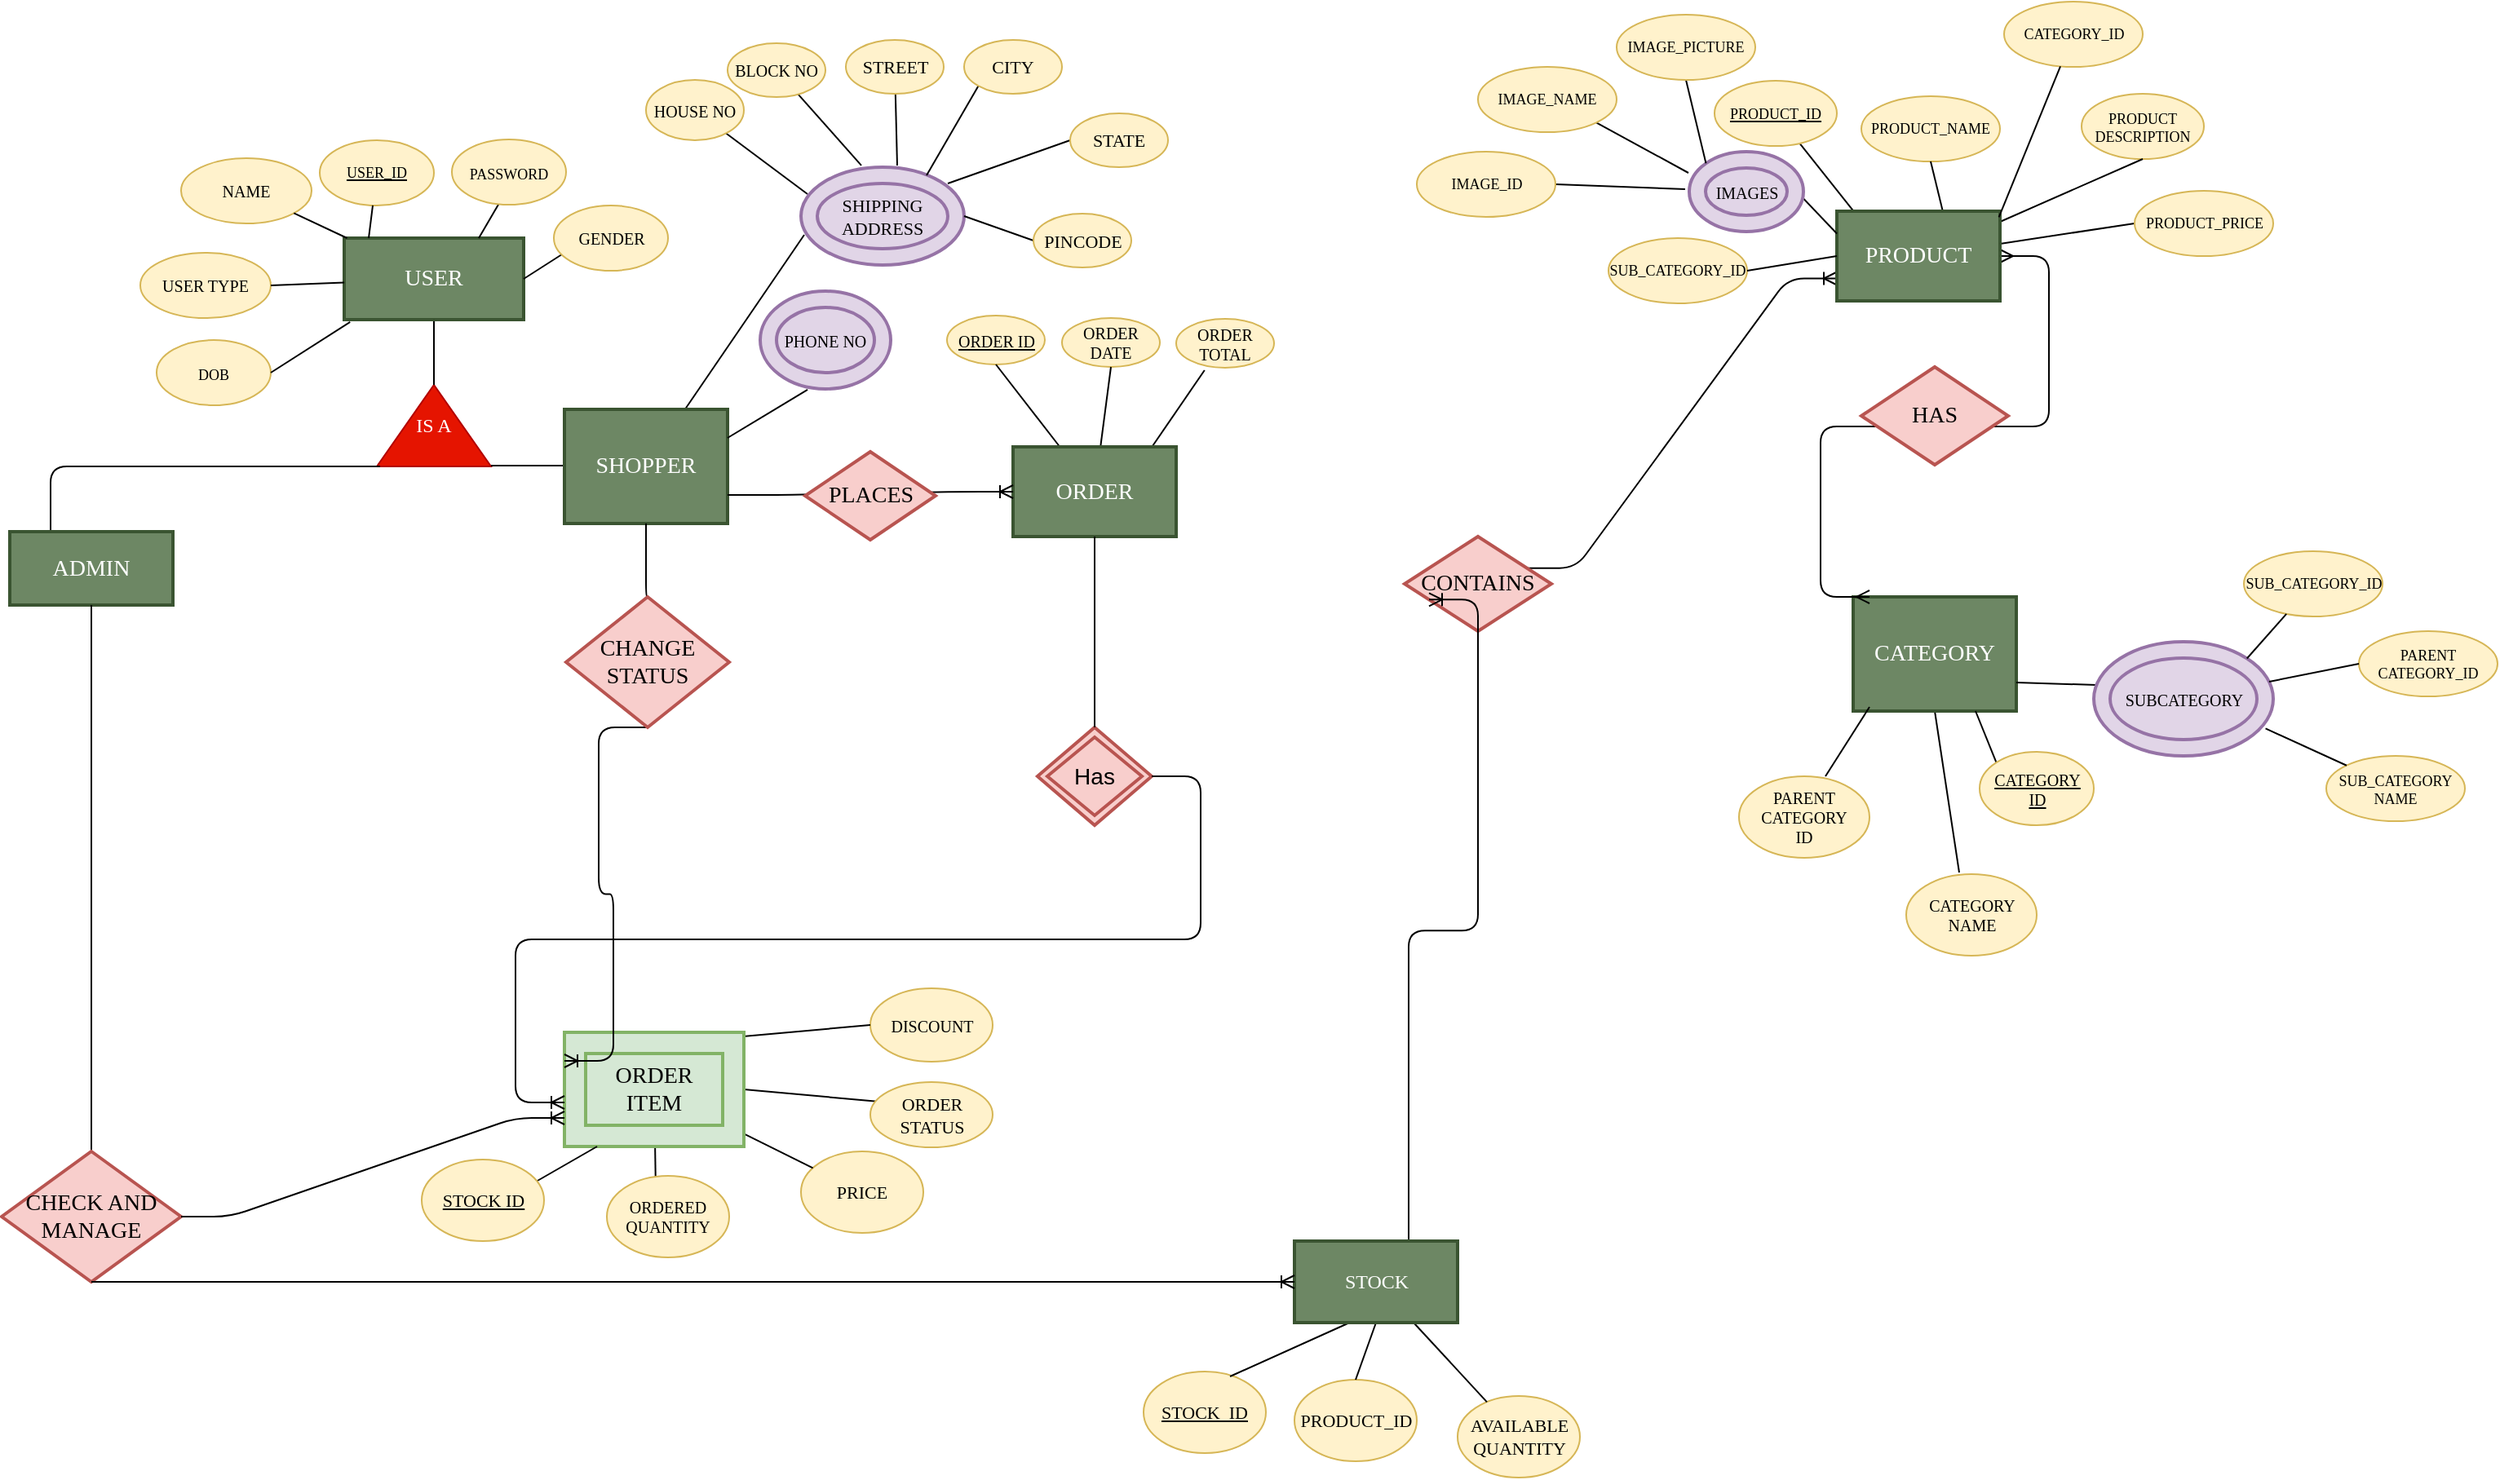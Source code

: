 <mxfile version="11.1.4" type="device"><diagram id="5FS2p9mMemSjXKlj38rd" name="Page-1"><mxGraphModel dx="1909" dy="1610" grid="1" gridSize="10" guides="1" tooltips="1" connect="1" arrows="1" fold="1" page="1" pageScale="1" pageWidth="850" pageHeight="1100" background="none" math="0" shadow="0"><root><mxCell id="0"/><mxCell id="1" parent="0"/><mxCell id="B84buUnX8Kc93xSPTVgv-32" value="" style="endArrow=none;html=1;entryX=0.5;entryY=1;entryDx=0;entryDy=0;" edge="1" parent="1" target="MUMK43jjmQQIiOx07tTH-18"><mxGeometry width="50" height="50" relative="1" as="geometry"><mxPoint x="1015" y="429" as="sourcePoint"/><mxPoint x="1015" y="322.5" as="targetPoint"/></mxGeometry></mxCell><mxCell id="gsHLQuhMeZwqLPP3JGIa-2" value="IS A" style="triangle;whiteSpace=wrap;html=1;direction=north;fontFamily=Times New Roman;fillColor=#e51400;strokeColor=#B20000;fontColor=#ffffff;" parent="1" vertex="1"><mxGeometry x="45" y="130" width="70" height="50" as="geometry"/></mxCell><mxCell id="gsHLQuhMeZwqLPP3JGIa-4" value="" style="endArrow=none;html=1;exitX=1;exitY=0.5;exitDx=0;exitDy=0;entryX=0.5;entryY=1;entryDx=0;entryDy=0;" parent="1" source="gsHLQuhMeZwqLPP3JGIa-2" edge="1"><mxGeometry width="50" height="50" relative="1" as="geometry"><mxPoint x="70" y="170" as="sourcePoint"/><mxPoint x="80" y="90" as="targetPoint"/></mxGeometry></mxCell><mxCell id="gsHLQuhMeZwqLPP3JGIa-5" value="" style="endArrow=none;html=1;" parent="1" edge="1"><mxGeometry width="50" height="50" relative="1" as="geometry"><mxPoint x="115" y="179.5" as="sourcePoint"/><mxPoint x="165" y="179.5" as="targetPoint"/></mxGeometry></mxCell><mxCell id="gsHLQuhMeZwqLPP3JGIa-6" value="" style="endArrow=none;html=1;entryX=0.25;entryY=0;entryDx=0;entryDy=0;" parent="1" edge="1" target="gsHLQuhMeZwqLPP3JGIa-12"><mxGeometry width="50" height="50" relative="1" as="geometry"><mxPoint x="47" y="180" as="sourcePoint"/><mxPoint x="-150" y="180" as="targetPoint"/><Array as="points"><mxPoint x="-155" y="180"/></Array></mxGeometry></mxCell><mxCell id="gsHLQuhMeZwqLPP3JGIa-11" value="USER" style="strokeWidth=2;whiteSpace=wrap;html=1;align=center;fontSize=14;fontFamily=Times New Roman;fillColor=#6d8764;strokeColor=#3A5431;fontColor=#ffffff;" parent="1" vertex="1"><mxGeometry x="25" y="40" width="110" height="50" as="geometry"/></mxCell><mxCell id="gsHLQuhMeZwqLPP3JGIa-12" value="ADMIN" style="strokeWidth=2;whiteSpace=wrap;html=1;align=center;fontSize=14;fontFamily=Times New Roman;fillColor=#6d8764;strokeColor=#3A5431;fontColor=#ffffff;" parent="1" vertex="1"><mxGeometry x="-180" y="220" width="100" height="45" as="geometry"/></mxCell><mxCell id="gsHLQuhMeZwqLPP3JGIa-14" value="USER_ID" style="ellipse;whiteSpace=wrap;html=1;fontSize=9;fontFamily=Times New Roman;fontStyle=4;fillColor=#fff2cc;strokeColor=#d6b656;" parent="1" vertex="1"><mxGeometry x="10" y="-20" width="70" height="40" as="geometry"/></mxCell><mxCell id="gsHLQuhMeZwqLPP3JGIa-17" value="" style="endArrow=none;html=1;exitX=0.75;exitY=0;exitDx=0;exitDy=0;" parent="1" source="gsHLQuhMeZwqLPP3JGIa-11" edge="1"><mxGeometry width="50" height="50" relative="1" as="geometry"><mxPoint x="95" y="45" as="sourcePoint"/><mxPoint x="125" y="10" as="targetPoint"/></mxGeometry></mxCell><mxCell id="gsHLQuhMeZwqLPP3JGIa-16" value="&lt;font style=&quot;font-size: 9px&quot; face=&quot;Times New Roman&quot;&gt;PASSWORD&lt;/font&gt;" style="ellipse;whiteSpace=wrap;html=1;fillColor=#fff2cc;strokeColor=#d6b656;" parent="1" vertex="1"><mxGeometry x="91" y="-20.5" width="70" height="40" as="geometry"/></mxCell><mxCell id="gsHLQuhMeZwqLPP3JGIa-18" value="" style="endArrow=none;html=1;" parent="1" target="gsHLQuhMeZwqLPP3JGIa-14" edge="1"><mxGeometry width="50" height="50" relative="1" as="geometry"><mxPoint x="40" y="40" as="sourcePoint"/><mxPoint x="90" y="-10" as="targetPoint"/></mxGeometry></mxCell><mxCell id="gsHLQuhMeZwqLPP3JGIa-21" value="PRODUCT_NAME" style="ellipse;whiteSpace=wrap;html=1;fontFamily=Times New Roman;fontSize=9;fillColor=#fff2cc;strokeColor=#d6b656;" parent="1" vertex="1"><mxGeometry x="955" y="-47" width="85" height="40" as="geometry"/></mxCell><mxCell id="gsHLQuhMeZwqLPP3JGIa-23" value="PRODUCT&lt;br&gt;DESCRIPTION" style="ellipse;whiteSpace=wrap;html=1;fontFamily=Times New Roman;fontSize=9;fillColor=#fff2cc;strokeColor=#d6b656;" parent="1" vertex="1"><mxGeometry x="1090" y="-48.5" width="75" height="40" as="geometry"/></mxCell><mxCell id="gsHLQuhMeZwqLPP3JGIa-24" value="" style="endArrow=none;html=1;fontFamily=Times New Roman;fontSize=9;entryX=0;entryY=0.5;entryDx=0;entryDy=0;" parent="1" source="gsHLQuhMeZwqLPP3JGIa-19" edge="1" target="gsHLQuhMeZwqLPP3JGIa-22"><mxGeometry width="50" height="50" relative="1" as="geometry"><mxPoint x="730" y="57.5" as="sourcePoint"/><mxPoint x="780" y="7.5" as="targetPoint"/></mxGeometry></mxCell><mxCell id="gsHLQuhMeZwqLPP3JGIa-25" value="" style="endArrow=none;html=1;fontFamily=Times New Roman;fontSize=9;entryX=0.5;entryY=1;entryDx=0;entryDy=0;exitX=1;exitY=0.118;exitDx=0;exitDy=0;exitPerimeter=0;" parent="1" target="gsHLQuhMeZwqLPP3JGIa-23" edge="1" source="gsHLQuhMeZwqLPP3JGIa-19"><mxGeometry width="50" height="50" relative="1" as="geometry"><mxPoint x="708" y="30" as="sourcePoint"/><mxPoint x="720" y="7" as="targetPoint"/></mxGeometry></mxCell><mxCell id="gsHLQuhMeZwqLPP3JGIa-26" value="" style="endArrow=none;html=1;fontFamily=Times New Roman;fontSize=9;exitX=0.5;exitY=1;exitDx=0;exitDy=0;" parent="1" edge="1" source="gsHLQuhMeZwqLPP3JGIa-21"><mxGeometry width="50" height="50" relative="1" as="geometry"><mxPoint x="973.5" y="-10" as="sourcePoint"/><mxPoint x="1006.5" y="30" as="targetPoint"/></mxGeometry></mxCell><mxCell id="gsHLQuhMeZwqLPP3JGIa-27" value="" style="endArrow=none;html=1;fontFamily=Times New Roman;fontSize=9;entryX=0.11;entryY=0.017;entryDx=0;entryDy=0;entryPerimeter=0;" parent="1" target="gsHLQuhMeZwqLPP3JGIa-19" edge="1" source="gsHLQuhMeZwqLPP3JGIa-20"><mxGeometry width="50" height="50" relative="1" as="geometry"><mxPoint x="565" y="30" as="sourcePoint"/><mxPoint x="630" y="20" as="targetPoint"/></mxGeometry></mxCell><mxCell id="gsHLQuhMeZwqLPP3JGIa-22" value="PRODUCT_PRICE" style="ellipse;whiteSpace=wrap;html=1;fontFamily=Times New Roman;fontSize=9;fillColor=#fff2cc;strokeColor=#d6b656;" parent="1" vertex="1"><mxGeometry x="1122.5" y="11" width="85" height="40" as="geometry"/></mxCell><mxCell id="MUMK43jjmQQIiOx07tTH-2" value="" style="endArrow=none;html=1;fontFamily=Times New Roman;fontSize=11;exitX=0.04;exitY=0.275;exitDx=0;exitDy=0;exitPerimeter=0;" parent="1" edge="1" target="MUMK43jjmQQIiOx07tTH-13" source="MUMK43jjmQQIiOx07tTH-1"><mxGeometry width="50" height="50" relative="1" as="geometry"><mxPoint x="250" y="20" as="sourcePoint"/><mxPoint x="210" y="-30" as="targetPoint"/></mxGeometry></mxCell><mxCell id="MUMK43jjmQQIiOx07tTH-3" value="" style="endArrow=none;html=1;fontFamily=Times New Roman;fontSize=11;exitX=0.37;exitY=-0.017;exitDx=0;exitDy=0;exitPerimeter=0;" parent="1" source="MUMK43jjmQQIiOx07tTH-1" edge="1" target="MUMK43jjmQQIiOx07tTH-12"><mxGeometry width="50" height="50" relative="1" as="geometry"><mxPoint x="280" as="sourcePoint"/><mxPoint x="260" y="-60" as="targetPoint"/></mxGeometry></mxCell><mxCell id="MUMK43jjmQQIiOx07tTH-1" value="SHIPPING ADDRESS" style="ellipse;shape=doubleEllipse;margin=10;strokeWidth=2;fontSize=11;whiteSpace=wrap;html=1;align=center;fontFamily=Times New Roman;fillColor=#e1d5e7;strokeColor=#9673a6;" parent="1" vertex="1"><mxGeometry x="305" y="-3.5" width="100" height="60" as="geometry"/></mxCell><mxCell id="MUMK43jjmQQIiOx07tTH-4" value="" style="endArrow=none;html=1;fontFamily=Times New Roman;fontSize=11;exitX=0.59;exitY=-0.017;exitDx=0;exitDy=0;exitPerimeter=0;" parent="1" source="MUMK43jjmQQIiOx07tTH-1" edge="1" target="MUMK43jjmQQIiOx07tTH-11"><mxGeometry width="50" height="50" relative="1" as="geometry"><mxPoint x="280" as="sourcePoint"/><mxPoint x="303" y="-54.5" as="targetPoint"/></mxGeometry></mxCell><mxCell id="MUMK43jjmQQIiOx07tTH-5" value="" style="endArrow=none;html=1;fontFamily=Times New Roman;fontSize=11;exitX=0.77;exitY=0.083;exitDx=0;exitDy=0;exitPerimeter=0;entryX=0;entryY=1;entryDx=0;entryDy=0;" parent="1" source="MUMK43jjmQQIiOx07tTH-1" edge="1" target="MUMK43jjmQQIiOx07tTH-10"><mxGeometry width="50" height="50" relative="1" as="geometry"><mxPoint x="300" y="10" as="sourcePoint"/><mxPoint x="340" y="-30" as="targetPoint"/></mxGeometry></mxCell><mxCell id="MUMK43jjmQQIiOx07tTH-6" value="" style="endArrow=none;html=1;fontFamily=Times New Roman;fontSize=11;exitX=0.9;exitY=0.167;exitDx=0;exitDy=0;exitPerimeter=0;entryX=0;entryY=0.5;entryDx=0;entryDy=0;" parent="1" source="MUMK43jjmQQIiOx07tTH-1" edge="1" target="MUMK43jjmQQIiOx07tTH-9"><mxGeometry width="50" height="50" relative="1" as="geometry"><mxPoint x="319" y="20" as="sourcePoint"/><mxPoint x="380" y="-10" as="targetPoint"/></mxGeometry></mxCell><mxCell id="MUMK43jjmQQIiOx07tTH-7" value="" style="endArrow=none;html=1;fontFamily=Times New Roman;fontSize=11;exitX=1;exitY=0.5;exitDx=0;exitDy=0;entryX=0;entryY=0.5;entryDx=0;entryDy=0;" parent="1" source="MUMK43jjmQQIiOx07tTH-1" edge="1" target="MUMK43jjmQQIiOx07tTH-8"><mxGeometry width="50" height="50" relative="1" as="geometry"><mxPoint x="370" y="64.98" as="sourcePoint"/><mxPoint x="370" y="40" as="targetPoint"/></mxGeometry></mxCell><mxCell id="MUMK43jjmQQIiOx07tTH-8" value="PINCODE" style="ellipse;whiteSpace=wrap;html=1;fontFamily=Times New Roman;fontSize=11;fillColor=#fff2cc;strokeColor=#d6b656;" parent="1" vertex="1"><mxGeometry x="447.5" y="25" width="60" height="33" as="geometry"/></mxCell><mxCell id="MUMK43jjmQQIiOx07tTH-9" value="STATE" style="ellipse;whiteSpace=wrap;html=1;fontFamily=Times New Roman;fontSize=11;fillColor=#fff2cc;strokeColor=#d6b656;" parent="1" vertex="1"><mxGeometry x="470" y="-36.5" width="60" height="33" as="geometry"/></mxCell><mxCell id="MUMK43jjmQQIiOx07tTH-10" value="CITY" style="ellipse;whiteSpace=wrap;html=1;fontFamily=Times New Roman;fontSize=11;fillColor=#fff2cc;strokeColor=#d6b656;" parent="1" vertex="1"><mxGeometry x="405" y="-81.5" width="60" height="33" as="geometry"/></mxCell><mxCell id="MUMK43jjmQQIiOx07tTH-11" value="STREET" style="ellipse;whiteSpace=wrap;html=1;fontFamily=Times New Roman;fontSize=11;fillColor=#fff2cc;strokeColor=#d6b656;" parent="1" vertex="1"><mxGeometry x="332.5" y="-81.5" width="60" height="33" as="geometry"/></mxCell><mxCell id="MUMK43jjmQQIiOx07tTH-12" value="BLOCK NO" style="ellipse;whiteSpace=wrap;html=1;fontFamily=Times New Roman;fontSize=10;fillColor=#fff2cc;strokeColor=#d6b656;" parent="1" vertex="1"><mxGeometry x="260" y="-79.5" width="60" height="33" as="geometry"/></mxCell><mxCell id="MUMK43jjmQQIiOx07tTH-13" value="HOUSE NO" style="ellipse;whiteSpace=wrap;html=1;fontFamily=Times New Roman;fontSize=10;fillColor=#fff2cc;strokeColor=#d6b656;" parent="1" vertex="1"><mxGeometry x="210" y="-57" width="60" height="37" as="geometry"/></mxCell><mxCell id="MUMK43jjmQQIiOx07tTH-14" value="" style="endArrow=none;html=1;fontFamily=Times New Roman;fontSize=10;entryX=0.02;entryY=0.692;entryDx=0;entryDy=0;entryPerimeter=0;" parent="1" source="gsHLQuhMeZwqLPP3JGIa-13" edge="1" target="MUMK43jjmQQIiOx07tTH-1"><mxGeometry width="50" height="50" relative="1" as="geometry"><mxPoint x="190" y="140" as="sourcePoint"/><mxPoint x="240" y="65" as="targetPoint"/></mxGeometry></mxCell><mxCell id="MUMK43jjmQQIiOx07tTH-15" value="NAME" style="ellipse;whiteSpace=wrap;html=1;fontFamily=Times New Roman;fontSize=10;fillColor=#fff2cc;strokeColor=#d6b656;" parent="1" vertex="1"><mxGeometry x="-75" y="-9" width="80" height="40" as="geometry"/></mxCell><mxCell id="MUMK43jjmQQIiOx07tTH-16" value="PHONE NO" style="ellipse;shape=doubleEllipse;margin=10;strokeWidth=2;fontSize=10;whiteSpace=wrap;html=1;align=center;fontFamily=Times New Roman;fillColor=#e1d5e7;strokeColor=#9673a6;" parent="1" vertex="1"><mxGeometry x="280" y="72.5" width="80" height="60" as="geometry"/></mxCell><mxCell id="MUMK43jjmQQIiOx07tTH-17" value="" style="endArrow=none;html=1;fontFamily=Times New Roman;fontSize=10;" parent="1" target="MUMK43jjmQQIiOx07tTH-15" edge="1" source="gsHLQuhMeZwqLPP3JGIa-11"><mxGeometry width="50" height="50" relative="1" as="geometry"><mxPoint x="20" y="60" as="sourcePoint"/><mxPoint x="170" y="110" as="targetPoint"/></mxGeometry></mxCell><mxCell id="gsHLQuhMeZwqLPP3JGIa-13" value="SHOPPER" style="strokeWidth=2;whiteSpace=wrap;html=1;align=center;fontSize=14;fontFamily=Times New Roman;fillColor=#6d8764;strokeColor=#3A5431;fontColor=#ffffff;" parent="1" vertex="1"><mxGeometry x="160" y="145" width="100" height="70" as="geometry"/></mxCell><mxCell id="MUMK43jjmQQIiOx07tTH-18" value="CATEGORY" style="strokeWidth=2;whiteSpace=wrap;html=1;align=center;fontSize=14;fontFamily=Times New Roman;fillColor=#6d8764;strokeColor=#3A5431;fontColor=#ffffff;" parent="1" vertex="1"><mxGeometry x="950" y="260" width="100" height="70" as="geometry"/></mxCell><mxCell id="MUMK43jjmQQIiOx07tTH-19" value="PARENT CATEGORY&lt;br&gt;ID" style="ellipse;whiteSpace=wrap;html=1;fontFamily=Times New Roman;fontSize=10;fillColor=#fff2cc;strokeColor=#d6b656;" parent="1" vertex="1"><mxGeometry x="880" y="370" width="80" height="50" as="geometry"/></mxCell><mxCell id="MUMK43jjmQQIiOx07tTH-23" value="" style="endArrow=none;html=1;fontFamily=Times New Roman;fontSize=10;entryX=0.75;entryY=1;entryDx=0;entryDy=0;exitX=0;exitY=0;exitDx=0;exitDy=0;" parent="1" source="MUMK43jjmQQIiOx07tTH-22" target="MUMK43jjmQQIiOx07tTH-18" edge="1"><mxGeometry width="50" height="50" relative="1" as="geometry"><mxPoint x="547.5" y="320" as="sourcePoint"/><mxPoint x="597.5" y="270" as="targetPoint"/></mxGeometry></mxCell><mxCell id="MUMK43jjmQQIiOx07tTH-24" value="" style="endArrow=none;html=1;fontFamily=Times New Roman;fontSize=10;" parent="1" edge="1"><mxGeometry width="50" height="50" relative="1" as="geometry"><mxPoint x="933" y="370" as="sourcePoint"/><mxPoint x="960" y="327.5" as="targetPoint"/></mxGeometry></mxCell><mxCell id="MUMK43jjmQQIiOx07tTH-25" value="" style="endArrow=none;html=1;fontFamily=Times New Roman;fontSize=10;entryX=1;entryY=0.75;entryDx=0;entryDy=0;exitX=0.014;exitY=0.379;exitDx=0;exitDy=0;exitPerimeter=0;" parent="1" target="MUMK43jjmQQIiOx07tTH-18" edge="1" source="MUMK43jjmQQIiOx07tTH-20"><mxGeometry width="50" height="50" relative="1" as="geometry"><mxPoint x="730" y="355" as="sourcePoint"/><mxPoint x="780" y="305" as="targetPoint"/></mxGeometry></mxCell><mxCell id="MUMK43jjmQQIiOx07tTH-20" value="SUBCATEGORY" style="ellipse;shape=doubleEllipse;margin=10;strokeWidth=2;fontSize=10;whiteSpace=wrap;html=1;align=center;fontFamily=Times New Roman;fillColor=#e1d5e7;strokeColor=#9673a6;" parent="1" vertex="1"><mxGeometry x="1097.5" y="287.5" width="110" height="70" as="geometry"/></mxCell><mxCell id="MUMK43jjmQQIiOx07tTH-33" value="DISCOUNT" style="ellipse;whiteSpace=wrap;html=1;fontFamily=Times New Roman;fontSize=10;fillColor=#fff2cc;strokeColor=#d6b656;" parent="1" vertex="1"><mxGeometry x="347.5" y="500" width="75" height="45" as="geometry"/></mxCell><mxCell id="MUMK43jjmQQIiOx07tTH-35" value="PRICE" style="ellipse;whiteSpace=wrap;html=1;fontFamily=Times New Roman;fontSize=11;fillColor=#fff2cc;strokeColor=#d6b656;" parent="1" vertex="1"><mxGeometry x="305" y="600" width="75" height="50" as="geometry"/></mxCell><mxCell id="MUMK43jjmQQIiOx07tTH-36" value="" style="endArrow=none;html=1;fontFamily=Times New Roman;fontSize=11;entryX=1;entryY=0.5;entryDx=0;entryDy=0;exitX=0.073;exitY=0.3;exitDx=0;exitDy=0;exitPerimeter=0;" parent="1" target="MUMK43jjmQQIiOx07tTH-29" edge="1" source="T2the-aA_oYm8zHLaOzt-7"><mxGeometry width="50" height="50" relative="1" as="geometry"><mxPoint x="130" y="575" as="sourcePoint"/><mxPoint x="155" y="524.5" as="targetPoint"/></mxGeometry></mxCell><mxCell id="MUMK43jjmQQIiOx07tTH-37" value="" style="endArrow=none;html=1;fontFamily=Times New Roman;fontSize=11;" parent="1" target="MUMK43jjmQQIiOx07tTH-29" edge="1" source="MUMK43jjmQQIiOx07tTH-35"><mxGeometry width="50" height="50" relative="1" as="geometry"><mxPoint x="197.5" y="599.5" as="sourcePoint"/><mxPoint x="222.5" y="549" as="targetPoint"/></mxGeometry></mxCell><mxCell id="MUMK43jjmQQIiOx07tTH-38" value="" style="endArrow=none;html=1;fontFamily=Times New Roman;fontSize=11;" parent="1" target="MUMK43jjmQQIiOx07tTH-29" edge="1"><mxGeometry width="50" height="50" relative="1" as="geometry"><mxPoint x="216" y="625" as="sourcePoint"/><mxPoint x="153" y="496" as="targetPoint"/></mxGeometry></mxCell><mxCell id="T2the-aA_oYm8zHLaOzt-1" value="ORDER ID" style="ellipse;whiteSpace=wrap;html=1;fontSize=10;fontFamily=Times New Roman;fontStyle=4;fillColor=#fff2cc;strokeColor=#d6b656;" parent="1" vertex="1"><mxGeometry x="394.5" y="87.5" width="60" height="30" as="geometry"/></mxCell><mxCell id="T2the-aA_oYm8zHLaOzt-2" value="ORDER DATE" style="ellipse;whiteSpace=wrap;html=1;fontFamily=Times New Roman;fontSize=10;fillColor=#fff2cc;strokeColor=#d6b656;" parent="1" vertex="1"><mxGeometry x="465" y="89" width="60" height="30" as="geometry"/></mxCell><mxCell id="T2the-aA_oYm8zHLaOzt-3" value="ORDER TOTAL" style="ellipse;whiteSpace=wrap;html=1;fontFamily=Times New Roman;fontSize=10;fillColor=#fff2cc;strokeColor=#d6b656;" parent="1" vertex="1"><mxGeometry x="535" y="89.5" width="60" height="30" as="geometry"/></mxCell><mxCell id="T2the-aA_oYm8zHLaOzt-4" value="" style="endArrow=none;html=1;exitX=0.5;exitY=1;exitDx=0;exitDy=0;" parent="1" source="T2the-aA_oYm8zHLaOzt-2" target="MUMK43jjmQQIiOx07tTH-28" edge="1"><mxGeometry width="50" height="50" relative="1" as="geometry"><mxPoint x="560" y="150" as="sourcePoint"/><mxPoint x="160" y="340" as="targetPoint"/></mxGeometry></mxCell><mxCell id="T2the-aA_oYm8zHLaOzt-5" value="" style="endArrow=none;html=1;exitX=0.5;exitY=1;exitDx=0;exitDy=0;" parent="1" source="T2the-aA_oYm8zHLaOzt-1" edge="1" target="MUMK43jjmQQIiOx07tTH-28"><mxGeometry width="50" height="50" relative="1" as="geometry"><mxPoint x="117.5" y="327.51" as="sourcePoint"/><mxPoint x="500" y="160" as="targetPoint"/><Array as="points"/></mxGeometry></mxCell><mxCell id="T2the-aA_oYm8zHLaOzt-6" value="" style="endArrow=none;html=1;exitX=0.29;exitY=1.05;exitDx=0;exitDy=0;entryX=0.843;entryY=0.023;entryDx=0;entryDy=0;exitPerimeter=0;entryPerimeter=0;" parent="1" source="T2the-aA_oYm8zHLaOzt-3" edge="1" target="MUMK43jjmQQIiOx07tTH-28"><mxGeometry width="50" height="50" relative="1" as="geometry"><mxPoint x="143.713" y="292.393" as="sourcePoint"/><mxPoint x="170" y="340" as="targetPoint"/></mxGeometry></mxCell><mxCell id="MUMK43jjmQQIiOx07tTH-28" value="ORDER" style="strokeWidth=2;whiteSpace=wrap;html=1;align=center;fontSize=14;fontFamily=Times New Roman;fillColor=#6d8764;strokeColor=#3A5431;fontColor=#ffffff;" parent="1" vertex="1"><mxGeometry x="435" y="168" width="100" height="55" as="geometry"/></mxCell><mxCell id="T2the-aA_oYm8zHLaOzt-7" value="ORDER STATUS" style="ellipse;whiteSpace=wrap;html=1;fontFamily=Times New Roman;fontSize=11;fillColor=#fff2cc;strokeColor=#d6b656;" parent="1" vertex="1"><mxGeometry x="347.5" y="557.5" width="75" height="40" as="geometry"/></mxCell><mxCell id="T2the-aA_oYm8zHLaOzt-8" value="" style="endArrow=none;html=1;fontFamily=Times New Roman;fontSize=10;exitX=0;exitY=0.5;exitDx=0;exitDy=0;" parent="1" source="MUMK43jjmQQIiOx07tTH-33" edge="1"><mxGeometry width="50" height="50" relative="1" as="geometry"><mxPoint x="247.5" y="570" as="sourcePoint"/><mxPoint x="264" y="530" as="targetPoint"/></mxGeometry></mxCell><mxCell id="MUMK43jjmQQIiOx07tTH-29" value="ORDER ITEM" style="shape=ext;strokeWidth=2;margin=10;double=1;whiteSpace=wrap;html=1;align=center;fontSize=14;fontFamily=Times New Roman;fillColor=#d5e8d4;strokeColor=#82b366;" parent="1" vertex="1"><mxGeometry x="160" y="527" width="110" height="70" as="geometry"/></mxCell><mxCell id="T2the-aA_oYm8zHLaOzt-11" value="STOCK_ID" style="ellipse;whiteSpace=wrap;html=1;fontFamily=Times New Roman;fontSize=11;fontStyle=4;fillColor=#fff2cc;strokeColor=#d6b656;" parent="1" vertex="1"><mxGeometry x="515" y="735" width="75" height="50" as="geometry"/></mxCell><mxCell id="T2the-aA_oYm8zHLaOzt-12" value="PRODUCT_ID" style="ellipse;whiteSpace=wrap;html=1;fontFamily=Times New Roman;fontSize=11;fillColor=#fff2cc;strokeColor=#d6b656;" parent="1" vertex="1"><mxGeometry x="607.5" y="740" width="75" height="50" as="geometry"/></mxCell><mxCell id="T2the-aA_oYm8zHLaOzt-13" value="AVAILABLE QUANTITY" style="ellipse;whiteSpace=wrap;html=1;fontFamily=Times New Roman;fontSize=11;fillColor=#fff2cc;strokeColor=#d6b656;" parent="1" vertex="1"><mxGeometry x="707.5" y="750" width="75" height="50" as="geometry"/></mxCell><mxCell id="T2the-aA_oYm8zHLaOzt-14" value="" style="endArrow=none;html=1;fontFamily=Times New Roman;fontSize=12;exitX=0.707;exitY=0.06;exitDx=0;exitDy=0;exitPerimeter=0;entryX=0.36;entryY=0.98;entryDx=0;entryDy=0;entryPerimeter=0;" parent="1" source="T2the-aA_oYm8zHLaOzt-11" target="T2the-aA_oYm8zHLaOzt-10" edge="1"><mxGeometry width="50" height="50" relative="1" as="geometry"><mxPoint x="375" y="525" as="sourcePoint"/><mxPoint x="425" y="475" as="targetPoint"/></mxGeometry></mxCell><mxCell id="T2the-aA_oYm8zHLaOzt-15" value="" style="endArrow=none;html=1;fontFamily=Times New Roman;fontSize=12;exitX=0.5;exitY=0;exitDx=0;exitDy=0;entryX=0.5;entryY=1;entryDx=0;entryDy=0;" parent="1" source="T2the-aA_oYm8zHLaOzt-12" target="T2the-aA_oYm8zHLaOzt-10" edge="1"><mxGeometry width="50" height="50" relative="1" as="geometry"><mxPoint x="423.025" y="528" as="sourcePoint"/><mxPoint x="431" y="499" as="targetPoint"/></mxGeometry></mxCell><mxCell id="T2the-aA_oYm8zHLaOzt-16" value="" style="endArrow=none;html=1;fontFamily=Times New Roman;fontSize=12;" parent="1" source="T2the-aA_oYm8zHLaOzt-13" target="T2the-aA_oYm8zHLaOzt-10" edge="1"><mxGeometry width="50" height="50" relative="1" as="geometry"><mxPoint x="433.025" y="538" as="sourcePoint"/><mxPoint x="441" y="509" as="targetPoint"/></mxGeometry></mxCell><mxCell id="T2the-aA_oYm8zHLaOzt-20" value="Has" style="shape=rhombus;double=1;strokeWidth=2;fontSize=17;perimeter=rhombusPerimeter;whiteSpace=wrap;html=1;align=center;fontSize=14;fillColor=#f8cecc;strokeColor=#b85450;" parent="1" vertex="1"><mxGeometry x="450" y="340" width="70" height="60" as="geometry"/></mxCell><mxCell id="T2the-aA_oYm8zHLaOzt-22" value="" style="edgeStyle=entityRelationEdgeStyle;fontSize=12;html=1;endArrow=ERoneToMany;exitX=1;exitY=0.75;exitDx=0;exitDy=0;entryX=0;entryY=0.5;entryDx=0;entryDy=0;" parent="1" source="gsHLQuhMeZwqLPP3JGIa-13" target="MUMK43jjmQQIiOx07tTH-28" edge="1"><mxGeometry width="100" height="100" relative="1" as="geometry"><mxPoint x="270" y="200" as="sourcePoint"/><mxPoint x="430" y="198" as="targetPoint"/></mxGeometry></mxCell><mxCell id="T2the-aA_oYm8zHLaOzt-23" value="PLACES" style="shape=rhombus;strokeWidth=2;fontSize=12;perimeter=rhombusPerimeter;whiteSpace=wrap;html=1;align=center;fontSize=14;fontFamily=Times New Roman;fillColor=#f8cecc;strokeColor=#b85450;" parent="1" vertex="1"><mxGeometry x="307.5" y="171" width="80" height="54" as="geometry"/></mxCell><mxCell id="T2the-aA_oYm8zHLaOzt-24" value="" style="edgeStyle=entityRelationEdgeStyle;fontSize=12;html=1;endArrow=ERmany;startArrow=ERmany;exitX=1;exitY=0.5;exitDx=0;exitDy=0;" parent="1" source="gsHLQuhMeZwqLPP3JGIa-19" edge="1"><mxGeometry width="100" height="100" relative="1" as="geometry"><mxPoint x="630" y="145" as="sourcePoint"/><mxPoint x="960" y="260" as="targetPoint"/></mxGeometry></mxCell><mxCell id="T2the-aA_oYm8zHLaOzt-25" value="HAS" style="shape=rhombus;strokeWidth=2;fontSize=17;perimeter=rhombusPerimeter;whiteSpace=wrap;html=1;align=center;fontSize=14;fontFamily=Times New Roman;fillColor=#f8cecc;strokeColor=#b85450;" parent="1" vertex="1"><mxGeometry x="955" y="119" width="90" height="60" as="geometry"/></mxCell><mxCell id="T2the-aA_oYm8zHLaOzt-43" value="" style="edgeStyle=entityRelationEdgeStyle;fontSize=12;html=1;endArrow=ERoneToMany;exitX=0.5;exitY=1;exitDx=0;exitDy=0;entryX=0;entryY=0.25;entryDx=0;entryDy=0;" parent="1" target="MUMK43jjmQQIiOx07tTH-29" edge="1" source="T2the-aA_oYm8zHLaOzt-55"><mxGeometry width="100" height="100" relative="1" as="geometry"><mxPoint x="370" y="420" as="sourcePoint"/><mxPoint x="160" y="500" as="targetPoint"/></mxGeometry></mxCell><mxCell id="T2the-aA_oYm8zHLaOzt-51" value="" style="endArrow=none;html=1;fontFamily=Times New Roman;fontSize=12;exitX=0.5;exitY=1;exitDx=0;exitDy=0;entryX=0.5;entryY=0;entryDx=0;entryDy=0;" parent="1" source="gsHLQuhMeZwqLPP3JGIa-13" edge="1" target="T2the-aA_oYm8zHLaOzt-55"><mxGeometry width="50" height="50" relative="1" as="geometry"><mxPoint x="295" y="189" as="sourcePoint"/><mxPoint x="320" y="380" as="targetPoint"/><Array as="points"><mxPoint x="210" y="260"/></Array></mxGeometry></mxCell><mxCell id="T2the-aA_oYm8zHLaOzt-55" value="CHANGE STATUS" style="shape=rhombus;strokeWidth=2;fontSize=13;perimeter=rhombusPerimeter;whiteSpace=wrap;html=1;align=center;fontSize=14;fontFamily=Times New Roman;fillColor=#f8cecc;strokeColor=#b85450;" parent="1" vertex="1"><mxGeometry x="161" y="260" width="100" height="80" as="geometry"/></mxCell><mxCell id="T2the-aA_oYm8zHLaOzt-56" value="" style="endArrow=none;html=1;fontFamily=Times New Roman;fontSize=13;exitX=1;exitY=0.25;exitDx=0;exitDy=0;entryX=0.363;entryY=1.008;entryDx=0;entryDy=0;entryPerimeter=0;" parent="1" source="gsHLQuhMeZwqLPP3JGIa-13" target="MUMK43jjmQQIiOx07tTH-16" edge="1"><mxGeometry width="50" height="50" relative="1" as="geometry"><mxPoint x="320" y="355" as="sourcePoint"/><mxPoint x="370" y="305" as="targetPoint"/></mxGeometry></mxCell><mxCell id="T2the-aA_oYm8zHLaOzt-57" value="" style="edgeStyle=entityRelationEdgeStyle;fontSize=12;html=1;endArrow=ERoneToMany;exitX=1;exitY=0.25;exitDx=0;exitDy=0;entryX=0;entryY=0.75;entryDx=0;entryDy=0;" parent="1" source="T2the-aA_oYm8zHLaOzt-60" target="gsHLQuhMeZwqLPP3JGIa-19" edge="1"><mxGeometry width="100" height="100" relative="1" as="geometry"><mxPoint y="770" as="sourcePoint"/><mxPoint x="630" y="60" as="targetPoint"/></mxGeometry></mxCell><mxCell id="MUMK43jjmQQIiOx07tTH-22" value="CATEGORY &lt;br&gt;ID" style="ellipse;whiteSpace=wrap;html=1;fontFamily=Times New Roman;fontSize=10;fontStyle=4;fillColor=#fff2cc;strokeColor=#d6b656;" parent="1" vertex="1"><mxGeometry x="1027.5" y="355" width="70" height="45" as="geometry"/></mxCell><mxCell id="T2the-aA_oYm8zHLaOzt-60" value="CONTAINS" style="shape=rhombus;strokeWidth=2;fontSize=13;perimeter=rhombusPerimeter;whiteSpace=wrap;html=1;align=center;fontSize=14;fontFamily=Times New Roman;fillColor=#f8cecc;strokeColor=#b85450;" parent="1" vertex="1"><mxGeometry x="675" y="223" width="90" height="58" as="geometry"/></mxCell><mxCell id="T2the-aA_oYm8zHLaOzt-61" value="" style="edgeStyle=entityRelationEdgeStyle;fontSize=12;html=1;endArrow=ERoneToMany;exitX=1;exitY=0.25;exitDx=0;exitDy=0;entryX=0;entryY=0.75;entryDx=0;entryDy=0;" parent="1" source="T2the-aA_oYm8zHLaOzt-10" target="T2the-aA_oYm8zHLaOzt-60" edge="1"><mxGeometry width="100" height="100" relative="1" as="geometry"><mxPoint x="510" y="468" as="sourcePoint"/><mxPoint x="630" y="74" as="targetPoint"/></mxGeometry></mxCell><mxCell id="T2the-aA_oYm8zHLaOzt-63" value="" style="endArrow=none;html=1;fontFamily=Times New Roman;fontSize=13;exitX=0.5;exitY=1;exitDx=0;exitDy=0;" parent="1" source="gsHLQuhMeZwqLPP3JGIa-12" edge="1" target="T2the-aA_oYm8zHLaOzt-62"><mxGeometry width="50" height="50" relative="1" as="geometry"><mxPoint x="110" y="225" as="sourcePoint"/><mxPoint x="360" y="220" as="targetPoint"/><Array as="points"/></mxGeometry></mxCell><mxCell id="T2the-aA_oYm8zHLaOzt-62" value="CHECK AND MANAGE" style="shape=rhombus;strokeWidth=2;fontSize=13;perimeter=rhombusPerimeter;whiteSpace=wrap;html=1;align=center;fontSize=14;fontFamily=Times New Roman;fillColor=#f8cecc;strokeColor=#b85450;" parent="1" vertex="1"><mxGeometry x="-185" y="600" width="110" height="80" as="geometry"/></mxCell><mxCell id="T2the-aA_oYm8zHLaOzt-10" value="STOCK" style="strokeWidth=2;whiteSpace=wrap;html=1;align=center;fontSize=12;fontFamily=Times New Roman;fillColor=#6d8764;strokeColor=#3A5431;fontColor=#ffffff;" parent="1" vertex="1"><mxGeometry x="607.5" y="655" width="100" height="50" as="geometry"/></mxCell><mxCell id="T2the-aA_oYm8zHLaOzt-67" value="" style="edgeStyle=entityRelationEdgeStyle;fontSize=12;html=1;endArrow=ERoneToMany;exitX=1;exitY=0.5;exitDx=0;exitDy=0;entryX=0;entryY=0.75;entryDx=0;entryDy=0;" parent="1" source="T2the-aA_oYm8zHLaOzt-62" target="MUMK43jjmQQIiOx07tTH-29" edge="1"><mxGeometry width="100" height="100" relative="1" as="geometry"><mxPoint x="450" y="217" as="sourcePoint"/><mxPoint x="170" y="550" as="targetPoint"/></mxGeometry></mxCell><mxCell id="gsHLQuhMeZwqLPP3JGIa-20" value="PRODUCT_ID" style="ellipse;whiteSpace=wrap;html=1;fontFamily=Times New Roman;fontSize=9;fontStyle=4;fillColor=#fff2cc;strokeColor=#d6b656;" parent="1" vertex="1"><mxGeometry x="865" y="-56.5" width="75" height="40" as="geometry"/></mxCell><mxCell id="gsHLQuhMeZwqLPP3JGIa-19" value="PRODUCT" style="strokeWidth=2;whiteSpace=wrap;html=1;align=center;fontSize=14;fontFamily=Times New Roman;fillColor=#6d8764;strokeColor=#3A5431;fontColor=#ffffff;" parent="1" vertex="1"><mxGeometry x="940" y="23.5" width="100" height="55" as="geometry"/></mxCell><mxCell id="B84buUnX8Kc93xSPTVgv-14" value="" style="endArrow=none;html=1;entryX=0.5;entryY=1;entryDx=0;entryDy=0;exitX=0.5;exitY=0;exitDx=0;exitDy=0;" edge="1" parent="1" source="T2the-aA_oYm8zHLaOzt-20" target="MUMK43jjmQQIiOx07tTH-28"><mxGeometry width="50" height="50" relative="1" as="geometry"><mxPoint x="485" y="330" as="sourcePoint"/><mxPoint x="493" y="235" as="targetPoint"/></mxGeometry></mxCell><mxCell id="B84buUnX8Kc93xSPTVgv-15" value="" style="endArrow=none;html=1;entryX=0.182;entryY=1;entryDx=0;entryDy=0;entryPerimeter=0;" edge="1" parent="1" target="MUMK43jjmQQIiOx07tTH-29"><mxGeometry width="50" height="50" relative="1" as="geometry"><mxPoint x="140" y="620" as="sourcePoint"/><mxPoint x="186" y="555" as="targetPoint"/></mxGeometry></mxCell><mxCell id="B84buUnX8Kc93xSPTVgv-22" value="" style="edgeStyle=entityRelationEdgeStyle;fontSize=12;html=1;endArrow=ERoneToMany;exitX=1;exitY=0.5;exitDx=0;exitDy=0;" edge="1" parent="1" source="T2the-aA_oYm8zHLaOzt-20"><mxGeometry width="100" height="100" relative="1" as="geometry"><mxPoint x="337.5" y="495" as="sourcePoint"/><mxPoint x="160" y="570" as="targetPoint"/></mxGeometry></mxCell><mxCell id="B84buUnX8Kc93xSPTVgv-23" value="" style="edgeStyle=entityRelationEdgeStyle;fontSize=12;html=1;endArrow=ERoneToMany;exitX=0.5;exitY=1;exitDx=0;exitDy=0;" edge="1" parent="1" source="T2the-aA_oYm8zHLaOzt-62" target="T2the-aA_oYm8zHLaOzt-10"><mxGeometry width="100" height="100" relative="1" as="geometry"><mxPoint x="170" y="840" as="sourcePoint"/><mxPoint x="590" y="620" as="targetPoint"/></mxGeometry></mxCell><mxCell id="MUMK43jjmQQIiOx07tTH-31" value="&lt;u&gt;STOCK ID&lt;/u&gt;" style="ellipse;html=1;fontFamily=Times New Roman;fontSize=11;fillColor=#fff2cc;strokeColor=#d6b656;" parent="1" vertex="1"><mxGeometry x="72.5" y="605" width="75" height="50" as="geometry"/></mxCell><mxCell id="MUMK43jjmQQIiOx07tTH-32" value="ORDERED&lt;br&gt;QUANTITY" style="ellipse;whiteSpace=wrap;html=1;fontFamily=Times New Roman;fontSize=10;fillColor=#fff2cc;strokeColor=#d6b656;" parent="1" vertex="1"><mxGeometry x="186" y="615" width="75" height="50" as="geometry"/></mxCell><mxCell id="B84buUnX8Kc93xSPTVgv-33" value="CATEGORY NAME" style="ellipse;whiteSpace=wrap;html=1;fillColor=#fff2cc;fontFamily=Times New Roman;fontSize=10;strokeColor=#d6b656;" vertex="1" parent="1"><mxGeometry x="982.5" y="430" width="80" height="50" as="geometry"/></mxCell><mxCell id="B84buUnX8Kc93xSPTVgv-37" value="USER TYPE" style="ellipse;whiteSpace=wrap;html=1;fontFamily=Times New Roman;fontSize=10;fillColor=#fff2cc;strokeColor=#d6b656;" vertex="1" parent="1"><mxGeometry x="-100" y="49" width="80" height="40" as="geometry"/></mxCell><mxCell id="B84buUnX8Kc93xSPTVgv-38" value="" style="endArrow=none;html=1;fontFamily=Times New Roman;fontSize=10;entryX=1;entryY=0.5;entryDx=0;entryDy=0;" edge="1" parent="1" source="gsHLQuhMeZwqLPP3JGIa-11" target="B84buUnX8Kc93xSPTVgv-37"><mxGeometry width="50" height="50" relative="1" as="geometry"><mxPoint x="20" y="60" as="sourcePoint"/><mxPoint x="4.149" y="34.696" as="targetPoint"/></mxGeometry></mxCell><mxCell id="B84buUnX8Kc93xSPTVgv-42" value="&lt;font style=&quot;font-size: 9px&quot; face=&quot;Times New Roman&quot;&gt;DOB&lt;/font&gt;" style="ellipse;whiteSpace=wrap;html=1;fillColor=#fff2cc;strokeColor=#d6b656;" vertex="1" parent="1"><mxGeometry x="-90" y="102.5" width="70" height="40" as="geometry"/></mxCell><mxCell id="B84buUnX8Kc93xSPTVgv-44" value="" style="endArrow=none;html=1;fontFamily=Times New Roman;fontSize=10;entryX=1;entryY=0.5;entryDx=0;entryDy=0;exitX=0.033;exitY=1.028;exitDx=0;exitDy=0;exitPerimeter=0;" edge="1" parent="1" source="gsHLQuhMeZwqLPP3JGIa-11" target="B84buUnX8Kc93xSPTVgv-42"><mxGeometry width="50" height="50" relative="1" as="geometry"><mxPoint x="35.0" y="77.2" as="sourcePoint"/><mxPoint x="-10.0" y="79.0" as="targetPoint"/></mxGeometry></mxCell><mxCell id="B84buUnX8Kc93xSPTVgv-45" value="" style="endArrow=none;html=1;exitX=1;exitY=0.5;exitDx=0;exitDy=0;" edge="1" parent="1" source="gsHLQuhMeZwqLPP3JGIa-11"><mxGeometry width="50" height="50" relative="1" as="geometry"><mxPoint x="140" y="60" as="sourcePoint"/><mxPoint x="160.0" y="49" as="targetPoint"/></mxGeometry></mxCell><mxCell id="B84buUnX8Kc93xSPTVgv-41" value="&lt;font face=&quot;Times New Roman&quot; size=&quot;1&quot;&gt;GENDER&lt;/font&gt;" style="ellipse;whiteSpace=wrap;html=1;fillColor=#fff2cc;strokeColor=#d6b656;" vertex="1" parent="1"><mxGeometry x="153.5" y="20" width="70" height="40" as="geometry"/></mxCell><mxCell id="B84buUnX8Kc93xSPTVgv-48" value="SUB_CATEGORY_ID" style="ellipse;whiteSpace=wrap;html=1;fontFamily=Times New Roman;fontSize=9;fillColor=#fff2cc;strokeColor=#d6b656;" vertex="1" parent="1"><mxGeometry x="800" y="40" width="85" height="40" as="geometry"/></mxCell><mxCell id="B84buUnX8Kc93xSPTVgv-49" value="CATEGORY_ID" style="ellipse;whiteSpace=wrap;html=1;fontFamily=Times New Roman;fontSize=9;fillColor=#fff2cc;strokeColor=#d6b656;" vertex="1" parent="1"><mxGeometry x="1042.5" y="-105" width="85" height="40" as="geometry"/></mxCell><mxCell id="B84buUnX8Kc93xSPTVgv-50" value="" style="endArrow=none;html=1;fontFamily=Times New Roman;fontSize=9;entryX=0;entryY=0.5;entryDx=0;entryDy=0;exitX=1;exitY=0.5;exitDx=0;exitDy=0;" edge="1" parent="1" source="B84buUnX8Kc93xSPTVgv-48" target="gsHLQuhMeZwqLPP3JGIa-19"><mxGeometry width="50" height="50" relative="1" as="geometry"><mxPoint x="927.146" y="-8.088" as="sourcePoint"/><mxPoint x="961" y="34.435" as="targetPoint"/></mxGeometry></mxCell><mxCell id="B84buUnX8Kc93xSPTVgv-51" value="" style="endArrow=none;html=1;fontFamily=Times New Roman;fontSize=9;entryX=0;entryY=0.25;entryDx=0;entryDy=0;exitX=1;exitY=0.5;exitDx=0;exitDy=0;" edge="1" parent="1" target="gsHLQuhMeZwqLPP3JGIa-19"><mxGeometry width="50" height="50" relative="1" as="geometry"><mxPoint x="915" y="11" as="sourcePoint"/><mxPoint x="971" y="44.435" as="targetPoint"/></mxGeometry></mxCell><mxCell id="B84buUnX8Kc93xSPTVgv-52" value="" style="endArrow=none;html=1;fontFamily=Times New Roman;fontSize=9;entryX=0.993;entryY=0.068;entryDx=0;entryDy=0;entryPerimeter=0;" edge="1" parent="1" source="B84buUnX8Kc93xSPTVgv-49" target="gsHLQuhMeZwqLPP3JGIa-19"><mxGeometry width="50" height="50" relative="1" as="geometry"><mxPoint x="1080" y="-60" as="sourcePoint"/><mxPoint x="981" y="54.435" as="targetPoint"/></mxGeometry></mxCell><mxCell id="B84buUnX8Kc93xSPTVgv-55" value="IMAGES" style="ellipse;shape=doubleEllipse;margin=10;strokeWidth=2;fontSize=10;whiteSpace=wrap;html=1;align=center;fontFamily=Times New Roman;fillColor=#e1d5e7;strokeColor=#9673a6;" vertex="1" parent="1"><mxGeometry x="849.5" y="-13" width="70" height="49" as="geometry"/></mxCell><mxCell id="B84buUnX8Kc93xSPTVgv-56" value="" style="endArrow=none;html=1;fontFamily=Times New Roman;fontSize=9;entryX=0;entryY=0;entryDx=0;entryDy=0;exitX=0.5;exitY=1;exitDx=0;exitDy=0;" edge="1" parent="1" source="B84buUnX8Kc93xSPTVgv-62" target="B84buUnX8Kc93xSPTVgv-55"><mxGeometry width="50" height="50" relative="1" as="geometry"><mxPoint x="840" y="-50" as="sourcePoint"/><mxPoint x="950" y="61" as="targetPoint"/></mxGeometry></mxCell><mxCell id="B84buUnX8Kc93xSPTVgv-57" value="" style="endArrow=none;html=1;fontFamily=Times New Roman;fontSize=9;exitX=1;exitY=1;exitDx=0;exitDy=0;" edge="1" parent="1" source="B84buUnX8Kc93xSPTVgv-61"><mxGeometry width="50" height="50" relative="1" as="geometry"><mxPoint x="810" y="-30" as="sourcePoint"/><mxPoint x="849" as="targetPoint"/></mxGeometry></mxCell><mxCell id="B84buUnX8Kc93xSPTVgv-58" value="" style="endArrow=none;html=1;fontFamily=Times New Roman;fontSize=9;exitX=1;exitY=0.5;exitDx=0;exitDy=0;" edge="1" parent="1" source="B84buUnX8Kc93xSPTVgv-60"><mxGeometry width="50" height="50" relative="1" as="geometry"><mxPoint x="800" as="sourcePoint"/><mxPoint x="847" y="10" as="targetPoint"/></mxGeometry></mxCell><mxCell id="B84buUnX8Kc93xSPTVgv-60" value="IMAGE_ID" style="ellipse;whiteSpace=wrap;html=1;fontFamily=Times New Roman;fontSize=9;fillColor=#fff2cc;strokeColor=#d6b656;" vertex="1" parent="1"><mxGeometry x="682.5" y="-13" width="85" height="40" as="geometry"/></mxCell><mxCell id="B84buUnX8Kc93xSPTVgv-61" value="IMAGE_NAME" style="ellipse;whiteSpace=wrap;html=1;fontFamily=Times New Roman;fontSize=9;fillColor=#fff2cc;strokeColor=#d6b656;" vertex="1" parent="1"><mxGeometry x="720" y="-65" width="85" height="40" as="geometry"/></mxCell><mxCell id="B84buUnX8Kc93xSPTVgv-62" value="IMAGE_PICTURE" style="ellipse;whiteSpace=wrap;html=1;fontFamily=Times New Roman;fontSize=9;fillColor=#fff2cc;strokeColor=#d6b656;" vertex="1" parent="1"><mxGeometry x="805" y="-97" width="85" height="40" as="geometry"/></mxCell><mxCell id="B84buUnX8Kc93xSPTVgv-63" value="SUB_CATEGORY_ID" style="ellipse;whiteSpace=wrap;html=1;fontFamily=Times New Roman;fontSize=9;fillColor=#fff2cc;strokeColor=#d6b656;" vertex="1" parent="1"><mxGeometry x="1189.5" y="232" width="85" height="40" as="geometry"/></mxCell><mxCell id="B84buUnX8Kc93xSPTVgv-64" value="PARENT&lt;br&gt;CATEGORY_ID" style="ellipse;whiteSpace=wrap;html=1;fontFamily=Times New Roman;fontSize=9;fillColor=#fff2cc;strokeColor=#d6b656;" vertex="1" parent="1"><mxGeometry x="1260" y="281" width="85" height="40" as="geometry"/></mxCell><mxCell id="B84buUnX8Kc93xSPTVgv-65" value="SUB_CATEGORY&lt;br&gt;NAME" style="ellipse;whiteSpace=wrap;html=1;fontFamily=Times New Roman;fontSize=9;fillColor=#fff2cc;strokeColor=#d6b656;" vertex="1" parent="1"><mxGeometry x="1240" y="357.5" width="85" height="40" as="geometry"/></mxCell><mxCell id="B84buUnX8Kc93xSPTVgv-66" value="" style="endArrow=none;html=1;fontFamily=Times New Roman;fontSize=9;entryX=1;entryY=0;entryDx=0;entryDy=0;" edge="1" parent="1" source="B84buUnX8Kc93xSPTVgv-63" target="MUMK43jjmQQIiOx07tTH-20"><mxGeometry width="50" height="50" relative="1" as="geometry"><mxPoint x="1179.398" y="265.714" as="sourcePoint"/><mxPoint x="1200" y="296" as="targetPoint"/></mxGeometry></mxCell><mxCell id="B84buUnX8Kc93xSPTVgv-67" value="" style="endArrow=none;html=1;fontFamily=Times New Roman;fontSize=10;exitX=0;exitY=0.5;exitDx=0;exitDy=0;" edge="1" parent="1" source="B84buUnX8Kc93xSPTVgv-64" target="MUMK43jjmQQIiOx07tTH-20"><mxGeometry width="50" height="50" relative="1" as="geometry"><mxPoint x="1109.04" y="324.03" as="sourcePoint"/><mxPoint x="1060" y="322.5" as="targetPoint"/></mxGeometry></mxCell><mxCell id="B84buUnX8Kc93xSPTVgv-68" value="" style="endArrow=none;html=1;fontFamily=Times New Roman;fontSize=10;entryX=0.957;entryY=0.76;entryDx=0;entryDy=0;exitX=0;exitY=0;exitDx=0;exitDy=0;entryPerimeter=0;" edge="1" parent="1" source="B84buUnX8Kc93xSPTVgv-65" target="MUMK43jjmQQIiOx07tTH-20"><mxGeometry width="50" height="50" relative="1" as="geometry"><mxPoint x="1119.04" y="334.03" as="sourcePoint"/><mxPoint x="1070" y="332.5" as="targetPoint"/></mxGeometry></mxCell></root></mxGraphModel></diagram></mxfile>